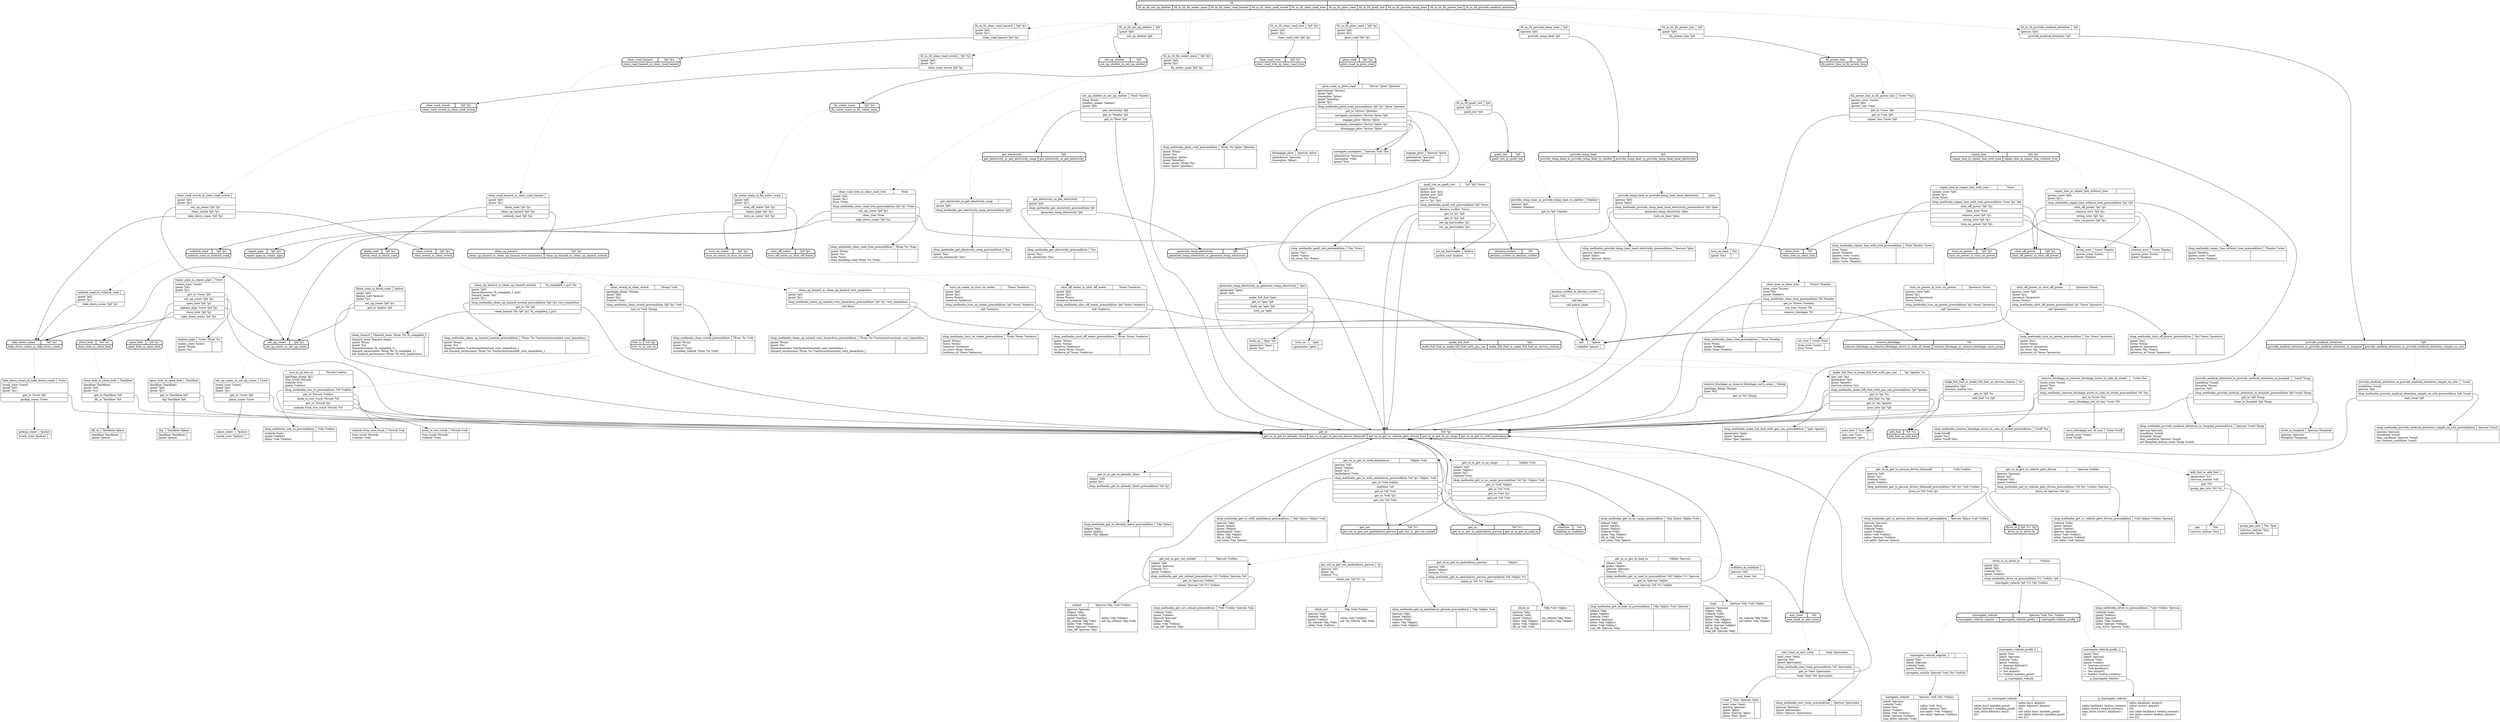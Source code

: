 // Generated by Hype
digraph "somedomain" {
  nodesep=1
  ranksep=1
  // Operators
  node [shape=record]
  "navegate_snowplow" [
    label="{{\N|?person ?veh ?loc}|{(plowdriver ?person)\l(snowplow ?veh)\l(point ?loc)\l|}}"
  ]
  "engage_plow" [
    label="{{\N|?person ?plow}|{(plowdriver ?person)\l(snowplow ?plow)\l|}}"
  ]
  "disengage_plow" [
    label="{{\N|?person ?plow}|{(plowdriver ?person)\l(snowplow ?plow)\l|}}"
  ]
  "navegate_vehicle" [
    label="{{\N|?person ?veh ?loc ?vehloc}|{(adult ?person)\l(vehicle ?veh)\l(point ?loc)\l(point ?vehloc)\l(atloc ?veh ?vehloc)\l(atloc ?person ?vehloc)\l(can_drive ?person ?veh)\l|(atloc ?veh ?loc)\l(atloc ?person ?loc)\lnot (atloc ?veh ?vehloc)\lnot (atloc ?person ?vehloc)\l}}"
  ]
  "climb_in" [
    label="{{\N|?obj ?veh ?objloc}|{(person ?obj)\l(vehicle ?veh)\l(point ?objloc)\l(atloc ?obj ?objloc)\l(atloc ?veh ?objloc)\l(fit_in ?obj ?veh)\l|(in_vehicle ?obj ?veh)\lnot (atloc ?obj ?objloc)\l}}"
  ]
  "climb_out" [
    label="{{\N|?obj ?veh ?vehloc}|{(person ?obj)\l(vehicle ?veh)\l(point ?vehloc)\l(in_vehicle ?obj ?veh)\l(atloc ?veh ?vehloc)\l|(atloc ?obj ?vehloc)\lnot (in_vehicle ?obj ?veh)\l}}"
  ]
  "load" [
    label="{{\N|?person ?obj ?veh ?objloc}|{(person ?person)\l(object ?obj)\l(vehicle ?veh)\l(point ?objloc)\l(atloc ?obj ?objloc)\l(atloc ?veh ?objloc)\l(atloc ?person ?objloc)\l(fit_in ?obj ?veh)\l(can_lift ?person ?obj)\l|(in_vehicle ?obj ?veh)\lnot (atloc ?obj ?objloc)\l}}"
  ]
  "unload" [
    label="{{\N|?person ?obj ?veh ?vehloc}|{(person ?person)\l(object ?obj)\l(vehicle ?veh)\l(point ?vehloc)\l(in_vehicle ?obj ?veh)\l(atloc ?veh ?vehloc)\l(atloc ?person ?vehloc)\l(can_lift ?person ?obj)\l|(atloc ?obj ?vehloc)\lnot (in_vehicle ?obj ?veh)\l}}"
  ]
  "treat" [
    label="{{\N|?emt ?person ?ploc}|{(emt_crew ?emt)\l(person ?person)\l(point ?ploc)\l(atloc ?person ?ploc)\l(atloc ?emt ?ploc)\l|}}"
  ]
  "treat_in_hospital" [
    label="{{\N|?person ?hospital}|{(person ?person)\l(hospital ?hospital)\l|}}"
  ]
  "call" [
    label="{{\N|?place}|{(callable ?place)\l|}}"
  ]
  "remove_wire" [
    label="{{\N|?crew ?lineloc}|{(power_crew ?crew)\l(point ?lineloc)\l|}}"
  ]
  "string_wire" [
    label="{{\N|?crew ?lineloc}|{(power_crew ?crew)\l(point ?lineloc)\l|}}"
  ]
  "carry_blockage_out_of_way" [
    label="{{\N|?crew ?stuff}|{(work_crew ?crew)\l(tree ?stuff)\l|}}"
  ]
  "cut_tree" [
    label="{{\N|?crew ?tree}|{(tree_crew ?crew)\l(tree ?tree)\l|}}"
  ]
  "hook_up" [
    label="{{\N|?gen ?loc}|{(generator ?gen)\l(point ?loc)\l|}}"
  ]
  "pour_into" [
    label="{{\N|?can ?gen}|{(gas_can ?can)\l(generator ?gen)\l|}}"
  ]
  "turn_on" [
    label="{{\N|?gen}|{(generator ?gen)\l|}}"
  ]
  "pay" [
    label="{{\N|?loc}|{(service_station ?loc)\l|}}"
  ]
  "pump_gas_into" [
    label="{{\N|?loc ?gen}|{(service_station ?loc)\l(generator ?gen)\l|}}"
  ]
  "turn_on_heat" [
    label="{{\N|?loc}|{(point ?loc)\l|}}"
  ]
  "set_up_barricades" [
    label="{{\N|?police}|{(police_unit ?police)\l|}}"
  ]
  "place_cones" [
    label="{{\N|?police}|{(work_crew ?police)\l|}}"
  ]
  "pickup_cones" [
    label="{{\N|?police}|{(work_crew ?police)\l|}}"
  ]
  "hook_to_tow_truck" [
    label="{{\N|?ttruck ?veh}|{(tow_truck ?ttruck)\l(vehicle ?veh)\l|}}"
  ]
  "unhook_from_tow_truck" [
    label="{{\N|?ttruck ?veh}|{(tow_truck ?ttruck)\l(vehicle ?veh)\l|}}"
  ]
  "dig" [
    label="{{\N|?backhoe ?place}|{(backhoe ?backhoe)\l(point ?place)\l|}}"
  ]
  "fill_in" [
    label="{{\N|?backhoe ?place}|{(backhoe ?backhoe)\l(point ?place)\l|}}"
  ]
  "replace_pipe" [
    label="{{\N|?crew ?from ?to}|{(water_crew ?crew)\l(point ?from)\l(point ?to)\l|}}"
  ]
  "clean_hazard" [
    label="{{\N|?hazard_team ?from ?to ?h_compiled_1}|{(hazard_team ?hazard_team)\l(point ?from)\l(point ?to)\l(hazardousness ?h_compiled_1)\l(hazard_seriousness ?from ?to ?h_compiled_1)\lnot (hazard_seriousness ?from ?to very_hazardous)\l|}}"
  ]
  "p_1navegate_vehicle" [
    label="{{\N|}|{(atloc bus1 mendon_pond)\l(atloc bdriver1 mendon_pond)\l(can_drive bdriver1 bus1)\l(l1)\l|(atloc bus1 airport)\l(atloc bdriver1 airport)\l(l2)\lnot (atloc bus1 mendon_pond)\lnot (atloc bdriver1 mendon_pond)\lnot (l1)\l}}"
  ]
  "p_2navegate_vehicle" [
    label="{{\N|}|{(atloc backhoe1 twelve_corners)\l(atloc ccrew1 twelve_corners)\l(can_drive ccrew1 backhoe1)\l(l2)\l|(atloc backhoe1 airport)\l(atloc ccrew1 airport)\l(l3)\lnot (atloc backhoe1 twelve_corners)\lnot (atloc ccrew1 twelve_corners)\lnot (l2)\l}}"
  ]
  "shop_methodm_clear_road_tree_precondition" [
    label="{{\N|?from ?to ?tree}|{(point ?from)\l(point ?to)\l(tree ?tree)\l(tree_blocking_road ?from ?to ?tree)\l|}}"
  ]
  "shop_methodm_plow_road_precondition" [
    label="{{\N|?from ?to ?plow ?plowloc}|{(point ?from)\l(point ?to)\l(snowplow ?plow)\l(point ?plowloc)\l(road_snowy ?from ?to)\l(atloc ?plow ?plowloc)\l|}}"
  ]
  "shop_methodm_quell_riot_precondition" [
    label="{{\N|?loc ?town}|{(point ?loc)\l(town ?town)\l(in_town ?loc ?town)\l|}}"
  ]
  "shop_methodm_provide_temp_heat_local_electricity_precondition" [
    label="{{\N|?person ?ploc}|{(person ?person)\l(point ?ploc)\l(atloc ?person ?ploc)\l|}}"
  ]
  "shop_methodm_provide_medical_attention_in_hospital_precondition" [
    label="{{\N|?person ?cond ?hosp}|{(person ?person)\l(condition ?cond)\l(hospital ?hosp)\l(has_condition ?person ?cond)\lnot (hospital_doesnt_treat ?hosp ?cond)\l|}}"
  ]
  "shop_methodm_provide_medical_attention_simple_on_site_precondition" [
    label="{{\N|?person ?cond}|{(person ?person)\l(condition ?cond)\l(has_condition ?person ?cond)\lnot (serious_condition ?cond)\l|}}"
  ]
  "shop_methodm_clean_up_hazard_very_hazardous_precondition" [
    label="{{\N|?from ?to ?vartoconstconstant_very_hazardous_}|{(point ?from)\l(point ?to)\l(hazardousness ?vartoconstconstant_very_hazardous_)\l(hazard_seriousness ?from ?to ?vartoconstconstant_very_hazardous_)\l|}}"
  ]
  "shop_methodm_clean_up_hazard_normal_precondition" [
    label="{{\N|?from ?to ?vartoconstconstant_very_hazardous_}|{(point ?from)\l(point ?to)\l(hazardousness ?vartoconstconstant_very_hazardous_)\lnot (hazard_seriousness ?from ?to ?vartoconstconstant_very_hazardous_)\l|}}"
  ]
  "shop_methodm_get_electricity_noop_precondition" [
    label="{{\N|?loc}|{(point ?loc)\lnot (no_electricity ?loc)\l|}}"
  ]
  "shop_methodm_get_electricity_precondition" [
    label="{{\N|?loc}|{(point ?loc)\l(no_electricity ?loc)\l|}}"
  ]
  "shop_methodm_clear_wreck_precondition" [
    label="{{\N|?from ?to ?veh}|{(point ?from)\l(point ?to)\l(vehicle ?veh)\l(wrecked_vehicle ?from ?to ?veh)\l|}}"
  ]
  "shop_methodm_tow_to_precondition" [
    label="{{\N|?veh ?vehloc}|{(vehicle ?veh)\l(point ?vehloc)\l(atloc ?veh ?vehloc)\l|}}"
  ]
  "shop_methodm_clear_tree_precondition" [
    label="{{\N|?tree ?treeloc}|{(tree ?tree)\l(point ?treeloc)\l(atloc ?tree ?treeloc)\l|}}"
  ]
  "shop_methodm_remove_blockage_move_to_side_of_street_precondition" [
    label="{{\N|?stuff ?loc}|{(tree ?stuff)\l(point ?loc)\l(atloc ?stuff ?loc)\l|}}"
  ]
  "shop_methodm_make_full_fuel_with_gas_can_precondition" [
    label="{{\N|?gen ?genloc}|{(generator ?gen)\l(point ?genloc)\l(atloc ?gen ?genloc)\l|}}"
  ]
  "shop_methodm_repair_line_with_tree_precondition" [
    label="{{\N|?tree ?lineloc ?crew}|{(tree ?tree)\l(point ?lineloc)\l(power_crew ?crew)\l(atloc ?tree ?lineloc)\l(atloc ?crew ?lineloc)\l|}}"
  ]
  "shop_methodm_repair_line_without_tree_precondition" [
    label="{{\N|?lineloc ?crew}|{(point ?lineloc)\l(power_crew ?crew)\l(atloc ?crew ?lineloc)\l|}}"
  ]
  "shop_methodm_shut_off_power_precondition" [
    label="{{\N|?loc ?town ?powerco}|{(point ?loc)\l(town ?town)\l(powerco ?powerco)\l(in_town ?loc ?town)\l(powerco_of ?town ?powerco)\l|}}"
  ]
  "shop_methodm_turn_on_power_precondition" [
    label="{{\N|?loc ?town ?powerco}|{(point ?loc)\l(town ?town)\l(powerco ?powerco)\l(in_town ?loc ?town)\l(powerco_of ?town ?powerco)\l|}}"
  ]
  "shop_methodm_shut_off_water_precondition" [
    label="{{\N|?from ?town ?waterco}|{(point ?from)\l(town ?town)\l(waterco ?waterco)\l(in_town ?from ?town)\l(waterco_of ?town ?waterco)\l|}}"
  ]
  "shop_methodm_turn_on_water_precondition" [
    label="{{\N|?from ?town ?waterco}|{(point ?from)\l(town ?town)\l(waterco ?waterco)\l(in_town ?from ?town)\l(waterco_of ?town ?waterco)\l|}}"
  ]
  "shop_methodm_emt_treat_precondition" [
    label="{{\N|?person ?personloc}|{(person ?person)\l(point ?personloc)\l(atloc ?person ?personloc)\l|}}"
  ]
  "shop_methodm_get_to_already_there_precondition" [
    label="{{\N|?obj ?place}|{(object ?obj)\l(point ?place)\l(atloc ?obj ?place)\l|}}"
  ]
  "shop_methodm_get_to_person_drives_themself_precondition" [
    label="{{\N|?person ?place ?veh ?vehloc}|{(person ?person)\l(point ?place)\l(vehicle ?veh)\l(point ?vehloc)\l(atloc ?veh ?vehloc)\l(atloc ?person ?vehloc)\lnot (atloc ?person ?place)\l|}}"
  ]
  "shop_methodm_get_to_vehicle_gets_driven_precondition" [
    label="{{\N|?veh ?place ?vehloc ?person}|{(vehicle ?veh)\l(point ?place)\l(point ?vehloc)\l(person ?person)\l(atloc ?veh ?vehloc)\l(atloc ?person ?vehloc)\lnot (atloc ?veh ?place)\l|}}"
  ]
  "shop_methodm_get_to_as_cargo_precondition" [
    label="{{\N|?obj ?place ?objloc ?veh}|{(object ?obj)\l(point ?place)\l(point ?objloc)\l(vehicle ?veh)\l(atloc ?obj ?objloc)\l(fit_in ?obj ?veh)\lnot (atloc ?obj ?place)\l|}}"
  ]
  "shop_methodm_get_to_with_ambulance_precondition" [
    label="{{\N|?obj ?place ?objloc ?veh}|{(person ?obj)\l(point ?place)\l(point ?objloc)\l(ambulance ?veh)\l(atloc ?obj ?objloc)\l(fit_in ?obj ?veh)\lnot (atloc ?obj ?place)\l|}}"
  ]
  "shop_methodm_drive_to_precondition" [
    label="{{\N|?veh ?vehloc ?person}|{(vehicle ?veh)\l(point ?vehloc)\l(adult ?person)\l(atloc ?veh ?vehloc)\l(atloc ?person ?vehloc)\l(can_drive ?person ?veh)\l|}}"
  ]
  "shop_methodm_get_in_ambulatory_person_precondition" [
    label="{{\N|?obj ?objloc ?veh}|{(person ?obj)\l(point ?objloc)\l(vehicle ?veh)\l(atloc ?obj ?objloc)\l(atloc ?veh ?objloc)\l|}}"
  ]
  "shop_methodm_get_in_load_in_precondition" [
    label="{{\N|?obj ?objloc ?veh ?person}|{(object ?obj)\l(point ?objloc)\l(vehicle ?veh)\l(person ?person)\l(atloc ?obj ?objloc)\l(atloc ?veh ?objloc)\l(can_lift ?person ?obj)\l|}}"
  ]
  "shop_methodm_get_out_unload_precondition" [
    label="{{\N|?veh ?vehloc ?person ?obj}|{(vehicle ?veh)\l(point ?vehloc)\l(person ?person)\l(object ?obj)\l(atloc ?veh ?vehloc)\l(can_lift ?person ?obj)\l|}}"
  ]
  // Methods
  node [shape=Mrecord]
  "tlt" [
    style=bold
    label="{{\N|}|{<0>tlt_m_tlt_set_up_shelter|<1>tlt_m_tlt_fix_water_main|<2>tlt_m_tlt_clear_road_hazard|<3>tlt_m_tlt_clear_road_wreck|<4>tlt_m_tlt_clear_road_tree|<5>tlt_m_tlt_plow_road|<6>tlt_m_tlt_quell_riot|<7>tlt_m_tlt_provide_temp_heat|<8>tlt_m_tlt_fix_power_line|<9>tlt_m_tlt_provide_medical_attention}}"
  ]
  "tlt_m_tlt_set_up_shelter" [
    label="{{\N|?p0}|(point ?p0)\l|<0>set_up_shelter ?p0}"
  ]
  "tlt":0 -> "tlt_m_tlt_set_up_shelter" [style=dotted]
  "tlt_m_tlt_set_up_shelter":0 -> "set_up_shelter"
  "tlt_m_tlt_fix_water_main" [
    label="{{\N|?p0 ?p1}|(point ?p0)\l(point ?p1)\l|<0>fix_water_main ?p0 ?p1}"
  ]
  "tlt":1 -> "tlt_m_tlt_fix_water_main" [style=dotted]
  "tlt_m_tlt_fix_water_main":0 -> "fix_water_main"
  "tlt_m_tlt_clear_road_hazard" [
    label="{{\N|?p0 ?p1}|(point ?p0)\l(point ?p1)\l|<0>clear_road_hazard ?p0 ?p1}"
  ]
  "tlt":2 -> "tlt_m_tlt_clear_road_hazard" [style=dotted]
  "tlt_m_tlt_clear_road_hazard":0 -> "clear_road_hazard"
  "tlt_m_tlt_clear_road_wreck" [
    label="{{\N|?p0 ?p1}|(point ?p0)\l(point ?p1)\l|<0>clear_road_wreck ?p0 ?p1}"
  ]
  "tlt":3 -> "tlt_m_tlt_clear_road_wreck" [style=dotted]
  "tlt_m_tlt_clear_road_wreck":0 -> "clear_road_wreck"
  "tlt_m_tlt_clear_road_tree" [
    label="{{\N|?p0 ?p1}|(point ?p0)\l(point ?p1)\l|<0>clear_road_tree ?p0 ?p1}"
  ]
  "tlt":4 -> "tlt_m_tlt_clear_road_tree" [style=dotted]
  "tlt_m_tlt_clear_road_tree":0 -> "clear_road_tree"
  "tlt_m_tlt_plow_road" [
    label="{{\N|?p0 ?p1}|(point ?p0)\l(point ?p1)\l|<0>plow_road ?p0 ?p1}"
  ]
  "tlt":5 -> "tlt_m_tlt_plow_road" [style=dotted]
  "tlt_m_tlt_plow_road":0 -> "plow_road"
  "tlt_m_tlt_quell_riot" [
    label="{{\N|?p0}|(point ?p0)\l|<0>quell_riot ?p0}"
  ]
  "tlt":6 -> "tlt_m_tlt_quell_riot" [style=dotted]
  "tlt_m_tlt_quell_riot":0 -> "quell_riot"
  "tlt_m_tlt_provide_temp_heat" [
    label="{{\N|?p0}|(person ?p0)\l|<0>provide_temp_heat ?p0}"
  ]
  "tlt":7 -> "tlt_m_tlt_provide_temp_heat" [style=dotted]
  "tlt_m_tlt_provide_temp_heat":0 -> "provide_temp_heat"
  "tlt_m_tlt_fix_power_line" [
    label="{{\N|?p0}|(point ?p0)\l|<0>fix_power_line ?p0}"
  ]
  "tlt":8 -> "tlt_m_tlt_fix_power_line" [style=dotted]
  "tlt_m_tlt_fix_power_line":0 -> "fix_power_line"
  "tlt_m_tlt_provide_medical_attention" [
    label="{{\N|?p0}|(person ?p0)\l|<0>provide_medical_attention ?p0}"
  ]
  "tlt":9 -> "tlt_m_tlt_provide_medical_attention" [style=dotted]
  "tlt_m_tlt_provide_medical_attention":0 -> "provide_medical_attention"
  "set_up_shelter" [
    style=bold
    label="{{\N|?p0}|{<0>set_up_shelter_m_set_up_shelter}}"
  ]
  "set_up_shelter_m_set_up_shelter" [
    label="{{\N|?food ?leader}|(food ?food)\l(shelter_leader ?leader)\l(point ?p0)\l|<0>get_electricity ?p0|<1>get_to ?leader ?p0|<2>get_to ?food ?p0}"
  ]
  "set_up_shelter":0 -> "set_up_shelter_m_set_up_shelter" [style=dotted]
  "set_up_shelter_m_set_up_shelter":0 -> "get_electricity"
  "set_up_shelter_m_set_up_shelter":1 -> "get_to"
  "set_up_shelter_m_set_up_shelter":2 -> "get_to"
  "fix_water_main" [
    style=bold
    label="{{\N|?p0 ?p1}|{<0>fix_water_main_m_fix_water_main}}"
  ]
  "fix_water_main_m_fix_water_main" [
    label="{{\N|}|(point ?p0)\l(point ?p1)\l|<0>shut_off_water ?p0 ?p1|<1>repair_pipe ?p0 ?p1|<2>turn_on_water ?p0 ?p1}"
  ]
  "fix_water_main":0 -> "fix_water_main_m_fix_water_main" [style=dotted]
  "fix_water_main_m_fix_water_main":0 -> "shut_off_water"
  "fix_water_main_m_fix_water_main":1 -> "repair_pipe"
  "fix_water_main_m_fix_water_main":2 -> "turn_on_water"
  "clear_road_hazard" [
    style=bold
    label="{{\N|?p0 ?p1}|{<0>clear_road_hazard_m_clear_road_hazard}}"
  ]
  "clear_road_hazard_m_clear_road_hazard" [
    label="{{\N|}|(point ?p0)\l(point ?p1)\l|<0>block_road ?p0 ?p1|<1>clean_up_hazard ?p0 ?p1|<2>unblock_road ?p0 ?p1}"
  ]
  "clear_road_hazard":0 -> "clear_road_hazard_m_clear_road_hazard" [style=dotted]
  "clear_road_hazard_m_clear_road_hazard":0 -> "block_road"
  "clear_road_hazard_m_clear_road_hazard":1 -> "clean_up_hazard"
  "clear_road_hazard_m_clear_road_hazard":2 -> "unblock_road"
  "clear_road_wreck" [
    style=bold
    label="{{\N|?p0 ?p1}|{<0>clear_road_wreck_m_clear_road_wreck}}"
  ]
  "clear_road_wreck_m_clear_road_wreck" [
    label="{{\N|}|(point ?p0)\l(point ?p1)\l|<0>set_up_cones ?p0 ?p1|<1>clear_wreck ?p0 ?p1|<2>take_down_cones ?p0 ?p1}"
  ]
  "clear_road_wreck":0 -> "clear_road_wreck_m_clear_road_wreck" [style=dotted]
  "clear_road_wreck_m_clear_road_wreck":0 -> "set_up_cones"
  "clear_road_wreck_m_clear_road_wreck":1 -> "clear_wreck"
  "clear_road_wreck_m_clear_road_wreck":2 -> "take_down_cones"
  "clear_road_tree" [
    style=bold
    label="{{\N|?p0 ?p1}|{<0>clear_road_tree_m_clear_road_tree}}"
  ]
  "clear_road_tree_m_clear_road_tree" [
    label="{{\N|?tree}|(point ?p0)\l(point ?p1)\l(tree ?tree)\l|<0>shop_methodm_clear_road_tree_precondition ?p0 ?p1 ?tree|<1>set_up_cones ?p0 ?p1|<2>clear_tree ?tree|<3>take_down_cones ?p0 ?p1}"
  ]
  "clear_road_tree":0 -> "clear_road_tree_m_clear_road_tree" [style=dotted]
  "clear_road_tree_m_clear_road_tree":0 -> "shop_methodm_clear_road_tree_precondition"
  "clear_road_tree_m_clear_road_tree":1 -> "set_up_cones"
  "clear_road_tree_m_clear_road_tree":2 -> "clear_tree"
  "clear_road_tree_m_clear_road_tree":3 -> "take_down_cones"
  "plow_road" [
    style=bold
    label="{{\N|?p0 ?p1}|{<0>plow_road_m_plow_road}}"
  ]
  "plow_road_m_plow_road" [
    label="{{\N|?driver ?plow ?plowloc}|(plowdriver ?driver)\l(point ?p0)\l(snowplow ?plow)\l(point ?plowloc)\l(point ?p1)\l|<0>shop_methodm_plow_road_precondition ?p0 ?p1 ?plow ?plowloc|<1>get_to ?driver ?plowloc|<2>navegate_snowplow ?driver ?plow ?p0|<3>engage_plow ?driver ?plow|<4>navegate_snowplow ?driver ?plow ?p1|<5>disengage_plow ?driver ?plow}"
  ]
  "plow_road":0 -> "plow_road_m_plow_road" [style=dotted]
  "plow_road_m_plow_road":0 -> "shop_methodm_plow_road_precondition"
  "plow_road_m_plow_road":1 -> "get_to"
  "plow_road_m_plow_road":2 -> "navegate_snowplow"
  "plow_road_m_plow_road":3 -> "engage_plow"
  "plow_road_m_plow_road":4 -> "navegate_snowplow"
  "plow_road_m_plow_road":5 -> "disengage_plow"
  "quell_riot" [
    style=bold
    label="{{\N|?p0}|{<0>quell_riot_m_quell_riot}}"
  ]
  "quell_riot_m_quell_riot" [
    label="{{\N|?p1 ?p2 ?town}|(point ?p0)\l(police_unit ?p1)\l(police_unit ?p2)\l(town ?town)\lnot (= ?p1 ?p2)\l|<0>shop_methodm_quell_riot_precondition ?p0 ?town|<1>declare_curfew ?town|<2>get_to ?p1 ?p0|<3>get_to ?p2 ?p0|<4>set_up_barricades ?p1|<5>set_up_barricades ?p2}"
  ]
  "quell_riot":0 -> "quell_riot_m_quell_riot" [style=dotted]
  "quell_riot_m_quell_riot":0 -> "shop_methodm_quell_riot_precondition"
  "quell_riot_m_quell_riot":1 -> "declare_curfew"
  "quell_riot_m_quell_riot":2 -> "get_to"
  "quell_riot_m_quell_riot":3 -> "get_to"
  "quell_riot_m_quell_riot":4 -> "set_up_barricades"
  "quell_riot_m_quell_riot":5 -> "set_up_barricades"
  "provide_temp_heat" [
    style=bold
    label="{{\N|?p0}|{<0>provide_temp_heat_m_provide_temp_heat_to_shelter|<1>provide_temp_heat_m_provide_temp_heat_local_electricity}}"
  ]
  "provide_temp_heat_m_provide_temp_heat_to_shelter" [
    label="{{\N|?shelter}|(person ?p0)\l(shelter ?shelter)\l|<0>get_to ?p0 ?shelter}"
  ]
  "provide_temp_heat":0 -> "provide_temp_heat_m_provide_temp_heat_to_shelter" [style=dotted]
  "provide_temp_heat_m_provide_temp_heat_to_shelter":0 -> "get_to"
  "provide_temp_heat_m_provide_temp_heat_local_electricity" [
    label="{{\N|?ploc}|(person ?p0)\l(point ?ploc)\l|<0>shop_methodm_provide_temp_heat_local_electricity_precondition ?p0 ?ploc|<1>generate_temp_electricity ?ploc|<2>turn_on_heat ?ploc}"
  ]
  "provide_temp_heat":1 -> "provide_temp_heat_m_provide_temp_heat_local_electricity" [style=dotted]
  "provide_temp_heat_m_provide_temp_heat_local_electricity":0 -> "shop_methodm_provide_temp_heat_local_electricity_precondition"
  "provide_temp_heat_m_provide_temp_heat_local_electricity":1 -> "generate_temp_electricity"
  "provide_temp_heat_m_provide_temp_heat_local_electricity":2 -> "turn_on_heat"
  "fix_power_line" [
    style=bold
    label="{{\N|?p0}|{<0>fix_power_line_m_fix_power_line}}"
  ]
  "fix_power_line_m_fix_power_line" [
    label="{{\N|?crew ?van}|(power_crew ?crew)\l(point ?p0)\l(power_van ?van)\l|<0>get_to ?crew ?p0|<1>get_to ?van ?p0|<2>repair_line ?crew ?p0}"
  ]
  "fix_power_line":0 -> "fix_power_line_m_fix_power_line" [style=dotted]
  "fix_power_line_m_fix_power_line":0 -> "get_to"
  "fix_power_line_m_fix_power_line":1 -> "get_to"
  "fix_power_line_m_fix_power_line":2 -> "repair_line"
  "provide_medical_attention" [
    style=bold
    label="{{\N|?p0}|{<0>provide_medical_attention_m_provide_medical_attention_in_hospital|<1>provide_medical_attention_m_provide_medical_attention_simple_on_site}}"
  ]
  "provide_medical_attention_m_provide_medical_attention_in_hospital" [
    label="{{\N|?cond ?hosp}|(condition ?cond)\l(hospital ?hosp)\l(person ?p0)\l|<0>shop_methodm_provide_medical_attention_in_hospital_precondition ?p0 ?cond ?hosp|<1>get_to ?p0 ?hosp|<2>treat_in_hospital ?p0 ?hosp}"
  ]
  "provide_medical_attention":0 -> "provide_medical_attention_m_provide_medical_attention_in_hospital" [style=dotted]
  "provide_medical_attention_m_provide_medical_attention_in_hospital":0 -> "shop_methodm_provide_medical_attention_in_hospital_precondition"
  "provide_medical_attention_m_provide_medical_attention_in_hospital":1 -> "get_to"
  "provide_medical_attention_m_provide_medical_attention_in_hospital":2 -> "treat_in_hospital"
  "provide_medical_attention_m_provide_medical_attention_simple_on_site" [
    label="{{\N|?cond}|(condition ?cond)\l(person ?p0)\l|<0>shop_methodm_provide_medical_attention_simple_on_site_precondition ?p0 ?cond|<1>emt_treat ?p0}"
  ]
  "provide_medical_attention":1 -> "provide_medical_attention_m_provide_medical_attention_simple_on_site" [style=dotted]
  "provide_medical_attention_m_provide_medical_attention_simple_on_site":0 -> "shop_methodm_provide_medical_attention_simple_on_site_precondition"
  "provide_medical_attention_m_provide_medical_attention_simple_on_site":1 -> "emt_treat"
  "turn_on_power" [
    style=bold
    label="{{\N|?p0 ?p1}|{<0>turn_on_power_m_turn_on_power}}"
  ]
  "turn_on_power_m_turn_on_power" [
    label="{{\N|?powerco ?town}|(power_crew ?p0)\l(point ?p1)\l(powerco ?powerco)\l(town ?town)\l|<0>shop_methodm_turn_on_power_precondition ?p1 ?town ?powerco|<1>call ?powerco}"
  ]
  "turn_on_power":0 -> "turn_on_power_m_turn_on_power" [style=dotted]
  "turn_on_power_m_turn_on_power":0 -> "shop_methodm_turn_on_power_precondition"
  "turn_on_power_m_turn_on_power":1 -> "call"
  "clear_tree" [
    style=bold
    label="{{\N|?t0}|{<0>clear_tree_m_clear_tree}}"
  ]
  "clear_tree_m_clear_tree" [
    label="{{\N|?tcrew ?treeloc}|(tree_crew ?tcrew)\l(tree ?t0)\l(point ?treeloc)\l|<0>shop_methodm_clear_tree_precondition ?t0 ?treeloc|<1>get_to ?tcrew ?treeloc|<2>cut_tree ?tcrew ?t0|<3>remove_blockage ?t0}"
  ]
  "clear_tree":0 -> "clear_tree_m_clear_tree" [style=dotted]
  "clear_tree_m_clear_tree":0 -> "shop_methodm_clear_tree_precondition"
  "clear_tree_m_clear_tree":1 -> "get_to"
  "clear_tree_m_clear_tree":2 -> "cut_tree"
  "clear_tree_m_clear_tree":3 -> "remove_blockage"
  "close_hole" [
    style=bold
    label="{{\N|?u0 ?u1}|{<0>close_hole_m_close_hole}}"
  ]
  "close_hole_m_close_hole" [
    label="{{\N|?backhoe}|(backhoe ?backhoe)\l(point ?u0)\l(point ?u1)\l|<0>get_to ?backhoe ?u0|<1>fill_in ?backhoe ?u0}"
  ]
  "close_hole":0 -> "close_hole_m_close_hole" [style=dotted]
  "close_hole_m_close_hole":0 -> "get_to"
  "close_hole_m_close_hole":1 -> "fill_in"
  "clear_wreck" [
    style=bold
    label="{{\N|?p0 ?p1}|{<0>clear_wreck_m_clear_wreck}}"
  ]
  "clear_wreck_m_clear_wreck" [
    label="{{\N|?dump ?veh}|(garbage_dump ?dump)\l(point ?p0)\l(point ?p1)\l(vehicle ?veh)\l|<0>shop_methodm_clear_wreck_precondition ?p0 ?p1 ?veh|<1>tow_to ?veh ?dump}"
  ]
  "clear_wreck":0 -> "clear_wreck_m_clear_wreck" [style=dotted]
  "clear_wreck_m_clear_wreck":0 -> "shop_methodm_clear_wreck_precondition"
  "clear_wreck_m_clear_wreck":1 -> "tow_to"
  "set_up_cones" [
    style=bold
    label="{{\N|?p0 ?p1}|{<0>set_up_cones_m_set_up_cones}}"
  ]
  "set_up_cones_m_set_up_cones" [
    label="{{\N|?crew}|(work_crew ?crew)\l(point ?p0)\l(point ?p1)\l|<0>get_to ?crew ?p0|<1>place_cones ?crew}"
  ]
  "set_up_cones":0 -> "set_up_cones_m_set_up_cones" [style=dotted]
  "set_up_cones_m_set_up_cones":0 -> "get_to"
  "set_up_cones_m_set_up_cones":1 -> "place_cones"
  "get_in" [
    style=bold
    label="{{\N|?o0 ?v1}|{<0>get_in_m_get_in_ambulatory_person|<1>get_in_m_get_in_load_in}}"
  ]
  "get_in_m_get_in_ambulatory_person" [
    label="{{\N|?objloc}|(person ?o0)\l(point ?objloc)\l(vehicle ?v1)\l|<0>shop_methodm_get_in_ambulatory_person_precondition ?o0 ?objloc ?v1|<1>climb_in ?o0 ?v1 ?objloc}"
  ]
  "get_in":0 -> "get_in_m_get_in_ambulatory_person" [style=dotted]
  "get_in_m_get_in_ambulatory_person":0 -> "shop_methodm_get_in_ambulatory_person_precondition"
  "get_in_m_get_in_ambulatory_person":1 -> "climb_in"
  "get_in_m_get_in_load_in" [
    label="{{\N|?objloc ?person}|(object ?o0)\l(point ?objloc)\l(person ?person)\l(vehicle ?v1)\l|<0>shop_methodm_get_in_load_in_precondition ?o0 ?objloc ?v1 ?person|<1>get_to ?person ?objloc|<2>load ?person ?o0 ?v1 ?objloc}"
  ]
  "get_in":1 -> "get_in_m_get_in_load_in" [style=dotted]
  "get_in_m_get_in_load_in":0 -> "shop_methodm_get_in_load_in_precondition"
  "get_in_m_get_in_load_in":1 -> "get_to"
  "get_in_m_get_in_load_in":2 -> "load"
  "get_to" [
    style=bold
    label="{{\N|?o0 ?p1}|{<0>get_to_m_get_to_already_there|<1>get_to_m_get_to_person_drives_themself|<2>get_to_m_get_to_vehicle_gets_driven|<3>get_to_m_get_to_as_cargo|<4>get_to_m_get_to_with_ambulance}}"
  ]
  "get_to_m_get_to_already_there" [
    label="{{\N|}|(object ?o0)\l(point ?p1)\l|<0>shop_methodm_get_to_already_there_precondition ?o0 ?p1}"
  ]
  "get_to":0 -> "get_to_m_get_to_already_there" [style=dotted]
  "get_to_m_get_to_already_there":0 -> "shop_methodm_get_to_already_there_precondition"
  "get_to_m_get_to_person_drives_themself" [
    label="{{\N|?veh ?vehloc}|(person ?o0)\l(point ?p1)\l(vehicle ?veh)\l(point ?vehloc)\l|<0>shop_methodm_get_to_person_drives_themself_precondition ?o0 ?p1 ?veh ?vehloc|<1>drive_to ?o0 ?veh ?p1}"
  ]
  "get_to":1 -> "get_to_m_get_to_person_drives_themself" [style=dotted]
  "get_to_m_get_to_person_drives_themself":0 -> "shop_methodm_get_to_person_drives_themself_precondition"
  "get_to_m_get_to_person_drives_themself":1 -> "drive_to"
  "get_to_m_get_to_vehicle_gets_driven" [
    label="{{\N|?person ?vehloc}|(person ?person)\l(point ?p1)\l(vehicle ?o0)\l(point ?vehloc)\l|<0>shop_methodm_get_to_vehicle_gets_driven_precondition ?o0 ?p1 ?vehloc ?person|<1>drive_to ?person ?o0 ?p1}"
  ]
  "get_to":2 -> "get_to_m_get_to_vehicle_gets_driven" [style=dotted]
  "get_to_m_get_to_vehicle_gets_driven":0 -> "shop_methodm_get_to_vehicle_gets_driven_precondition"
  "get_to_m_get_to_vehicle_gets_driven":1 -> "drive_to"
  "get_to_m_get_to_as_cargo" [
    label="{{\N|?objloc ?veh}|(object ?o0)\l(point ?objloc)\l(point ?p1)\l(vehicle ?veh)\l|<0>shop_methodm_get_to_as_cargo_precondition ?o0 ?p1 ?objloc ?veh|<1>get_to ?veh ?objloc|<2>get_in ?o0 ?veh|<3>get_to ?veh ?p1|<4>get_out ?o0 ?veh}"
  ]
  "get_to":3 -> "get_to_m_get_to_as_cargo" [style=dotted]
  "get_to_m_get_to_as_cargo":0 -> "shop_methodm_get_to_as_cargo_precondition"
  "get_to_m_get_to_as_cargo":1 -> "get_to"
  "get_to_m_get_to_as_cargo":2 -> "get_in"
  "get_to_m_get_to_as_cargo":3 -> "get_to"
  "get_to_m_get_to_as_cargo":4 -> "get_out"
  "get_to_m_get_to_with_ambulance" [
    label="{{\N|?objloc ?veh}|(person ?o0)\l(point ?objloc)\l(point ?p1)\l(ambulance ?veh)\l|<0>shop_methodm_get_to_with_ambulance_precondition ?o0 ?p1 ?objloc ?veh|<1>get_to ?veh ?objloc|<2>stabilize ?o0|<3>get_in ?o0 ?veh|<4>get_to ?veh ?p1|<5>get_out ?o0 ?veh}"
  ]
  "get_to":4 -> "get_to_m_get_to_with_ambulance" [style=dotted]
  "get_to_m_get_to_with_ambulance":0 -> "shop_methodm_get_to_with_ambulance_precondition"
  "get_to_m_get_to_with_ambulance":1 -> "get_to"
  "get_to_m_get_to_with_ambulance":2 -> "stabilize"
  "get_to_m_get_to_with_ambulance":3 -> "get_in"
  "get_to_m_get_to_with_ambulance":4 -> "get_to"
  "get_to_m_get_to_with_ambulance":5 -> "get_out"
  "remove_blockage" [
    style=bold
    label="{{\N|?t0}|{<0>remove_blockage_m_remove_blockage_move_to_side_of_street|<1>remove_blockage_m_remove_blockage_carry_away}}"
  ]
  "remove_blockage_m_remove_blockage_move_to_side_of_street" [
    label="{{\N|?crew ?loc}|(work_crew ?crew)\l(point ?loc)\l(tree ?t0)\l|<0>shop_methodm_remove_blockage_move_to_side_of_street_precondition ?t0 ?loc|<1>get_to ?crew ?loc|<2>carry_blockage_out_of_way ?crew ?t0}"
  ]
  "remove_blockage":0 -> "remove_blockage_m_remove_blockage_move_to_side_of_street" [style=dotted]
  "remove_blockage_m_remove_blockage_move_to_side_of_street":0 -> "shop_methodm_remove_blockage_move_to_side_of_street_precondition"
  "remove_blockage_m_remove_blockage_move_to_side_of_street":1 -> "get_to"
  "remove_blockage_m_remove_blockage_move_to_side_of_street":2 -> "carry_blockage_out_of_way"
  "remove_blockage_m_remove_blockage_carry_away" [
    label="{{\N|?dump}|(garbage_dump ?dump)\l(tree ?t0)\l|<0>get_to ?t0 ?dump}"
  ]
  "remove_blockage":1 -> "remove_blockage_m_remove_blockage_carry_away" [style=dotted]
  "remove_blockage_m_remove_blockage_carry_away":0 -> "get_to"
  "block_road" [
    style=bold
    label="{{\N|?p0 ?p1}|{<0>block_road_m_block_road}}"
  ]
  "block_road_m_block_road" [
    label="{{\N|?police}|(point ?p0)\l(police_unit ?police)\l(point ?p1)\l|<0>set_up_cones ?p0 ?p1|<1>get_to ?police ?p0}"
  ]
  "block_road":0 -> "block_road_m_block_road" [style=dotted]
  "block_road_m_block_road":0 -> "set_up_cones"
  "block_road_m_block_road":1 -> "get_to"
  "take_down_cones" [
    style=bold
    label="{{\N|?p0 ?p1}|{<0>take_down_cones_m_take_down_cones}}"
  ]
  "take_down_cones_m_take_down_cones" [
    label="{{\N|?crew}|(work_crew ?crew)\l(point ?p0)\l(point ?p1)\l|<0>get_to ?crew ?p0|<1>pickup_cones ?crew}"
  ]
  "take_down_cones":0 -> "take_down_cones_m_take_down_cones" [style=dotted]
  "take_down_cones_m_take_down_cones":0 -> "get_to"
  "take_down_cones_m_take_down_cones":1 -> "pickup_cones"
  "shut_off_power" [
    style=bold
    label="{{\N|?p0 ?p1}|{<0>shut_off_power_m_shut_off_power}}"
  ]
  "shut_off_power_m_shut_off_power" [
    label="{{\N|?powerco ?town}|(power_crew ?p0)\l(point ?p1)\l(powerco ?powerco)\l(town ?town)\l|<0>shop_methodm_shut_off_power_precondition ?p1 ?town ?powerco|<1>call ?powerco}"
  ]
  "shut_off_power":0 -> "shut_off_power_m_shut_off_power" [style=dotted]
  "shut_off_power_m_shut_off_power":0 -> "shop_methodm_shut_off_power_precondition"
  "shut_off_power_m_shut_off_power":1 -> "call"
  "open_hole" [
    style=bold
    label="{{\N|?p0 ?p1}|{<0>open_hole_m_open_hole}}"
  ]
  "open_hole_m_open_hole" [
    label="{{\N|?backhoe}|(backhoe ?backhoe)\l(point ?p0)\l(point ?p1)\l|<0>get_to ?backhoe ?p0|<1>dig ?backhoe ?p0}"
  ]
  "open_hole":0 -> "open_hole_m_open_hole" [style=dotted]
  "open_hole_m_open_hole":0 -> "get_to"
  "open_hole_m_open_hole":1 -> "dig"
  "declare_curfew" [
    style=bold
    label="{{\N|?t0}|{<0>declare_curfew_m_declare_curfew}}"
  ]
  "declare_curfew_m_declare_curfew" [
    label="{{\N|}|(town ?t0)\l|<0>call ebs|<1>call police_chief}"
  ]
  "declare_curfew":0 -> "declare_curfew_m_declare_curfew" [style=dotted]
  "declare_curfew_m_declare_curfew":0 -> "call"
  "declare_curfew_m_declare_curfew":1 -> "call"
  "turn_on_water" [
    style=bold
    label="{{\N|?p0 ?p1}|{<0>turn_on_water_m_turn_on_water}}"
  ]
  "turn_on_water_m_turn_on_water" [
    label="{{\N|?town ?waterco}|(point ?p0)\l(point ?p1)\l(town ?town)\l(waterco ?waterco)\l|<0>shop_methodm_turn_on_water_precondition ?p0 ?town ?waterco|<1>call ?waterco}"
  ]
  "turn_on_water":0 -> "turn_on_water_m_turn_on_water" [style=dotted]
  "turn_on_water_m_turn_on_water":0 -> "shop_methodm_turn_on_water_precondition"
  "turn_on_water_m_turn_on_water":1 -> "call"
  "shut_off_water" [
    style=bold
    label="{{\N|?p0 ?p1}|{<0>shut_off_water_m_shut_off_water}}"
  ]
  "shut_off_water_m_shut_off_water" [
    label="{{\N|?town ?waterco}|(point ?p0)\l(point ?p1)\l(town ?town)\l(waterco ?waterco)\l|<0>shop_methodm_shut_off_water_precondition ?p0 ?town ?waterco|<1>call ?waterco}"
  ]
  "shut_off_water":0 -> "shut_off_water_m_shut_off_water" [style=dotted]
  "shut_off_water_m_shut_off_water":0 -> "shop_methodm_shut_off_water_precondition"
  "shut_off_water_m_shut_off_water":1 -> "call"
  "clean_up_hazard" [
    style=bold
    label="{{\N|?p0 ?p1}|{<0>clean_up_hazard_m_clean_up_hazard_very_hazardous|<1>clean_up_hazard_m_clean_up_hazard_normal}}"
  ]
  "clean_up_hazard_m_clean_up_hazard_very_hazardous" [
    label="{{\N|}|(point ?p0)\l(point ?p1)\l|<0>shop_methodm_clean_up_hazard_very_hazardous_precondition ?p0 ?p1 very_hazardous|<1>call fema}"
  ]
  "clean_up_hazard":0 -> "clean_up_hazard_m_clean_up_hazard_very_hazardous" [style=dotted]
  "clean_up_hazard_m_clean_up_hazard_very_hazardous":0 -> "shop_methodm_clean_up_hazard_very_hazardous_precondition"
  "clean_up_hazard_m_clean_up_hazard_very_hazardous":1 -> "call"
  "clean_up_hazard_m_clean_up_hazard_normal" [
    label="{{\N|?h_compiled_1_ps3 ?ht}|(point ?p0)\l(hazardousness ?h_compiled_1_ps3)\l(hazard_team ?ht)\l(point ?p1)\l|<0>shop_methodm_clean_up_hazard_normal_precondition ?p0 ?p1 very_hazardous|<1>get_to ?ht ?p0|<2>clean_hazard ?ht ?p0 ?p1 ?h_compiled_1_ps3}"
  ]
  "clean_up_hazard":1 -> "clean_up_hazard_m_clean_up_hazard_normal" [style=dotted]
  "clean_up_hazard_m_clean_up_hazard_normal":0 -> "shop_methodm_clean_up_hazard_normal_precondition"
  "clean_up_hazard_m_clean_up_hazard_normal":1 -> "get_to"
  "clean_up_hazard_m_clean_up_hazard_normal":2 -> "clean_hazard"
  "drive_to" [
    style=bold
    label="{{\N|?p0 ?v1 ?p2}|{<0>drive_to_m_drive_to}}"
  ]
  "drive_to_m_drive_to" [
    label="{{\N|?vehloc}|(point ?p2)\l(adult ?p0)\l(vehicle ?v1)\l(point ?vehloc)\l|<0>shop_methodm_drive_to_precondition ?v1 ?vehloc ?p0|<1>cnavegate_vehicle ?p0 ?v1 ?p2 ?vehloc}"
  ]
  "drive_to":0 -> "drive_to_m_drive_to" [style=dotted]
  "drive_to_m_drive_to":0 -> "shop_methodm_drive_to_precondition"
  "drive_to_m_drive_to":1 -> "cnavegate_vehicle"
  "stabilize" [
    style=bold
    label="{{\N|?o0}|{<0>stabilize_m_stabilize}}"
  ]
  "stabilize_m_stabilize" [
    label="{{\N|}|(person ?o0)\l|<0>emt_treat ?o0}"
  ]
  "stabilize":0 -> "stabilize_m_stabilize" [style=dotted]
  "stabilize_m_stabilize":0 -> "emt_treat"
  "unblock_road" [
    style=bold
    label="{{\N|?p0 ?p1}|{<0>unblock_road_m_unblock_road}}"
  ]
  "unblock_road_m_unblock_road" [
    label="{{\N|}|(point ?p0)\l(point ?p1)\l|<0>take_down_cones ?p0 ?p1}"
  ]
  "unblock_road":0 -> "unblock_road_m_unblock_road" [style=dotted]
  "unblock_road_m_unblock_road":0 -> "take_down_cones"
  "tow_to" [
    style=bold
    label="{{\N|?v0 ?g1}|{<0>tow_to_m_tow_to}}"
  ]
  "tow_to_m_tow_to" [
    label="{{\N|?ttruck ?vehloc}|(garbage_dump ?g1)\l(tow_truck ?ttruck)\l(vehicle ?v0)\l(point ?vehloc)\l|<0>shop_methodm_tow_to_precondition ?v0 ?vehloc|<1>get_to ?ttruck ?vehloc|<2>hook_to_tow_truck ?ttruck ?v0|<3>get_to ?ttruck ?g1|<4>unhook_from_tow_truck ?ttruck ?v0}"
  ]
  "tow_to":0 -> "tow_to_m_tow_to" [style=dotted]
  "tow_to_m_tow_to":0 -> "shop_methodm_tow_to_precondition"
  "tow_to_m_tow_to":1 -> "get_to"
  "tow_to_m_tow_to":2 -> "hook_to_tow_truck"
  "tow_to_m_tow_to":3 -> "get_to"
  "tow_to_m_tow_to":4 -> "unhook_from_tow_truck"
  "repair_line" [
    style=bold
    label="{{\N|?p0 ?p1}|{<0>repair_line_m_repair_line_with_tree|<1>repair_line_m_repair_line_without_tree}}"
  ]
  "repair_line_m_repair_line_with_tree" [
    label="{{\N|?tree}|(power_crew ?p0)\l(point ?p1)\l(tree ?tree)\l|<0>shop_methodm_repair_line_with_tree_precondition ?tree ?p1 ?p0|<1>shut_off_power ?p0 ?p1|<2>clear_tree ?tree|<3>remove_wire ?p0 ?p1|<4>string_wire ?p0 ?p1|<5>turn_on_power ?p0 ?p1}"
  ]
  "repair_line":0 -> "repair_line_m_repair_line_with_tree" [style=dotted]
  "repair_line_m_repair_line_with_tree":0 -> "shop_methodm_repair_line_with_tree_precondition"
  "repair_line_m_repair_line_with_tree":1 -> "shut_off_power"
  "repair_line_m_repair_line_with_tree":2 -> "clear_tree"
  "repair_line_m_repair_line_with_tree":3 -> "remove_wire"
  "repair_line_m_repair_line_with_tree":4 -> "string_wire"
  "repair_line_m_repair_line_with_tree":5 -> "turn_on_power"
  "repair_line_m_repair_line_without_tree" [
    label="{{\N|}|(power_crew ?p0)\l(point ?p1)\l|<0>shop_methodm_repair_line_without_tree_precondition ?p1 ?p0|<1>shut_off_power ?p0 ?p1|<2>remove_wire ?p0 ?p1|<3>string_wire ?p0 ?p1|<4>turn_on_power ?p0 ?p1}"
  ]
  "repair_line":1 -> "repair_line_m_repair_line_without_tree" [style=dotted]
  "repair_line_m_repair_line_without_tree":0 -> "shop_methodm_repair_line_without_tree_precondition"
  "repair_line_m_repair_line_without_tree":1 -> "shut_off_power"
  "repair_line_m_repair_line_without_tree":2 -> "remove_wire"
  "repair_line_m_repair_line_without_tree":3 -> "string_wire"
  "repair_line_m_repair_line_without_tree":4 -> "turn_on_power"
  "add_fuel" [
    style=bold
    label="{{\N|?s0 ?o1}|{<0>add_fuel_m_add_fuel}}"
  ]
  "add_fuel_m_add_fuel" [
    label="{{\N|}|(generator ?o1)\l(service_station ?s0)\l|<0>pay ?s0|<1>pump_gas_into ?s0 ?o1}"
  ]
  "add_fuel":0 -> "add_fuel_m_add_fuel" [style=dotted]
  "add_fuel_m_add_fuel":0 -> "pay"
  "add_fuel_m_add_fuel":1 -> "pump_gas_into"
  "get_out" [
    style=bold
    label="{{\N|?o0 ?v1}|{<0>get_out_m_get_out_ambulatory_person|<1>get_out_m_get_out_unload}}"
  ]
  "get_out_m_get_out_ambulatory_person" [
    label="{{\N|?p}|(person ?o0)\l(point ?p)\l(vehicle ?v1)\l|<0>climb_out ?o0 ?v1 ?p}"
  ]
  "get_out":0 -> "get_out_m_get_out_ambulatory_person" [style=dotted]
  "get_out_m_get_out_ambulatory_person":0 -> "climb_out"
  "get_out_m_get_out_unload" [
    label="{{\N|?person ?vehloc}|(object ?o0)\l(person ?person)\l(vehicle ?v1)\l(point ?vehloc)\l|<0>shop_methodm_get_out_unload_precondition ?v1 ?vehloc ?person ?o0|<1>get_to ?person ?vehloc|<2>unload ?person ?o0 ?v1 ?vehloc}"
  ]
  "get_out":1 -> "get_out_m_get_out_unload" [style=dotted]
  "get_out_m_get_out_unload":0 -> "shop_methodm_get_out_unload_precondition"
  "get_out_m_get_out_unload":1 -> "get_to"
  "get_out_m_get_out_unload":2 -> "unload"
  "repair_pipe" [
    style=bold
    label="{{\N|?p0 ?p1}|{<0>repair_pipe_m_repair_pipe}}"
  ]
  "repair_pipe_m_repair_pipe" [
    label="{{\N|?crew}|(water_crew ?crew)\l(point ?p0)\l(point ?p1)\l|<0>get_to ?crew ?p0|<1>set_up_cones ?p0 ?p1|<2>open_hole ?p0 ?p1|<3>replace_pipe ?crew ?p0 ?p1|<4>close_hole ?p0 ?p1|<5>take_down_cones ?p0 ?p1}"
  ]
  "repair_pipe":0 -> "repair_pipe_m_repair_pipe" [style=dotted]
  "repair_pipe_m_repair_pipe":0 -> "get_to"
  "repair_pipe_m_repair_pipe":1 -> "set_up_cones"
  "repair_pipe_m_repair_pipe":2 -> "open_hole"
  "repair_pipe_m_repair_pipe":3 -> "replace_pipe"
  "repair_pipe_m_repair_pipe":4 -> "close_hole"
  "repair_pipe_m_repair_pipe":5 -> "take_down_cones"
  "get_electricity" [
    style=bold
    label="{{\N|?p0}|{<0>get_electricity_m_get_electricity_noop|<1>get_electricity_m_get_electricity}}"
  ]
  "get_electricity_m_get_electricity_noop" [
    label="{{\N|}|(point ?p0)\l|<0>shop_methodm_get_electricity_noop_precondition ?p0}"
  ]
  "get_electricity":0 -> "get_electricity_m_get_electricity_noop" [style=dotted]
  "get_electricity_m_get_electricity_noop":0 -> "shop_methodm_get_electricity_noop_precondition"
  "get_electricity_m_get_electricity" [
    label="{{\N|}|(point ?p0)\l|<0>shop_methodm_get_electricity_precondition ?p0|<1>generate_temp_electricity ?p0}"
  ]
  "get_electricity":1 -> "get_electricity_m_get_electricity" [style=dotted]
  "get_electricity_m_get_electricity":0 -> "shop_methodm_get_electricity_precondition"
  "get_electricity_m_get_electricity":1 -> "generate_temp_electricity"
  "generate_temp_electricity" [
    style=bold
    label="{{\N|?p0}|{<0>generate_temp_electricity_m_generate_temp_electricity}}"
  ]
  "generate_temp_electricity_m_generate_temp_electricity" [
    label="{{\N|?gen}|(generator ?gen)\l(point ?p0)\l|<0>make_full_fuel ?gen|<1>get_to ?gen ?p0|<2>hook_up ?gen ?p0|<3>turn_on ?gen}"
  ]
  "generate_temp_electricity":0 -> "generate_temp_electricity_m_generate_temp_electricity" [style=dotted]
  "generate_temp_electricity_m_generate_temp_electricity":0 -> "make_full_fuel"
  "generate_temp_electricity_m_generate_temp_electricity":1 -> "get_to"
  "generate_temp_electricity_m_generate_temp_electricity":2 -> "hook_up"
  "generate_temp_electricity_m_generate_temp_electricity":3 -> "turn_on"
  "emt_treat" [
    style=bold
    label="{{\N|?o0}|{<0>emt_treat_m_emt_treat}}"
  ]
  "emt_treat_m_emt_treat" [
    label="{{\N|?emt ?personloc}|(emt_crew ?emt)\l(person ?o0)\l(point ?personloc)\l|<0>shop_methodm_emt_treat_precondition ?o0 ?personloc|<1>get_to ?emt ?personloc|<2>treat ?emt ?o0 ?personloc}"
  ]
  "emt_treat":0 -> "emt_treat_m_emt_treat" [style=dotted]
  "emt_treat_m_emt_treat":0 -> "shop_methodm_emt_treat_precondition"
  "emt_treat_m_emt_treat":1 -> "get_to"
  "emt_treat_m_emt_treat":2 -> "treat"
  "make_full_fuel" [
    style=bold
    label="{{\N|?g0}|{<0>make_full_fuel_m_make_full_fuel_with_gas_can|<1>make_full_fuel_m_make_full_fuel_at_service_station}}"
  ]
  "make_full_fuel_m_make_full_fuel_with_gas_can" [
    label="{{\N|?gc ?genloc ?ss}|(gas_can ?gc)\l(generator ?g0)\l(point ?genloc)\l(service_station ?ss)\l|<0>shop_methodm_make_full_fuel_with_gas_can_precondition ?g0 ?genloc|<1>get_to ?gc ?ss|<2>add_fuel ?ss ?gc|<3>get_to ?gc ?genloc|<4>pour_into ?gc ?g0}"
  ]
  "make_full_fuel":0 -> "make_full_fuel_m_make_full_fuel_with_gas_can" [style=dotted]
  "make_full_fuel_m_make_full_fuel_with_gas_can":0 -> "shop_methodm_make_full_fuel_with_gas_can_precondition"
  "make_full_fuel_m_make_full_fuel_with_gas_can":1 -> "get_to"
  "make_full_fuel_m_make_full_fuel_with_gas_can":2 -> "add_fuel"
  "make_full_fuel_m_make_full_fuel_with_gas_can":3 -> "get_to"
  "make_full_fuel_m_make_full_fuel_with_gas_can":4 -> "pour_into"
  "make_full_fuel_m_make_full_fuel_at_service_station" [
    label="{{\N|?ss}|(generator ?g0)\l(service_station ?ss)\l|<0>get_to ?g0 ?ss|<1>add_fuel ?ss ?g0}"
  ]
  "make_full_fuel":1 -> "make_full_fuel_m_make_full_fuel_at_service_station" [style=dotted]
  "make_full_fuel_m_make_full_fuel_at_service_station":0 -> "get_to"
  "make_full_fuel_m_make_full_fuel_at_service_station":1 -> "add_fuel"
  "cnavegate_vehicle" [
    style=bold
    label="{{\N|?person ?veh ?loc ?vehloc}|{<0>cnavegate_vehicle_regular_1|<1>cnavegate_vehicle_prefix_1|<2>cnavegate_vehicle_prefix_2}}"
  ]
  "cnavegate_vehicle_regular_1" [
    label="{{\N|}|(point ?loc)\l(adult ?person)\l(vehicle ?veh)\l(point ?vehloc)\l|<0>navegate_vehicle ?person ?veh ?loc ?vehloc}"
  ]
  "cnavegate_vehicle":0 -> "cnavegate_vehicle_regular_1" [style=dotted]
  "cnavegate_vehicle_regular_1":0 -> "navegate_vehicle"
  "cnavegate_vehicle_prefix_1" [
    label="{{\N|}|(point ?loc)\l(adult ?person)\l(vehicle ?veh)\l(point ?vehloc)\l(= ?person bdriver1)\l(= ?veh bus1)\l(= ?loc airport)\l(= ?vehloc mendon_pond)\l|<0>p_1navegate_vehicle}"
  ]
  "cnavegate_vehicle":1 -> "cnavegate_vehicle_prefix_1" [style=dotted]
  "cnavegate_vehicle_prefix_1":0 -> "p_1navegate_vehicle"
  "cnavegate_vehicle_prefix_2" [
    label="{{\N|}|(point ?loc)\l(adult ?person)\l(vehicle ?veh)\l(point ?vehloc)\l(= ?person ccrew1)\l(= ?veh backhoe1)\l(= ?loc airport)\l(= ?vehloc twelve_corners)\l|<0>p_2navegate_vehicle}"
  ]
  "cnavegate_vehicle":2 -> "cnavegate_vehicle_prefix_2" [style=dotted]
  "cnavegate_vehicle_prefix_2":0 -> "p_2navegate_vehicle"
}
